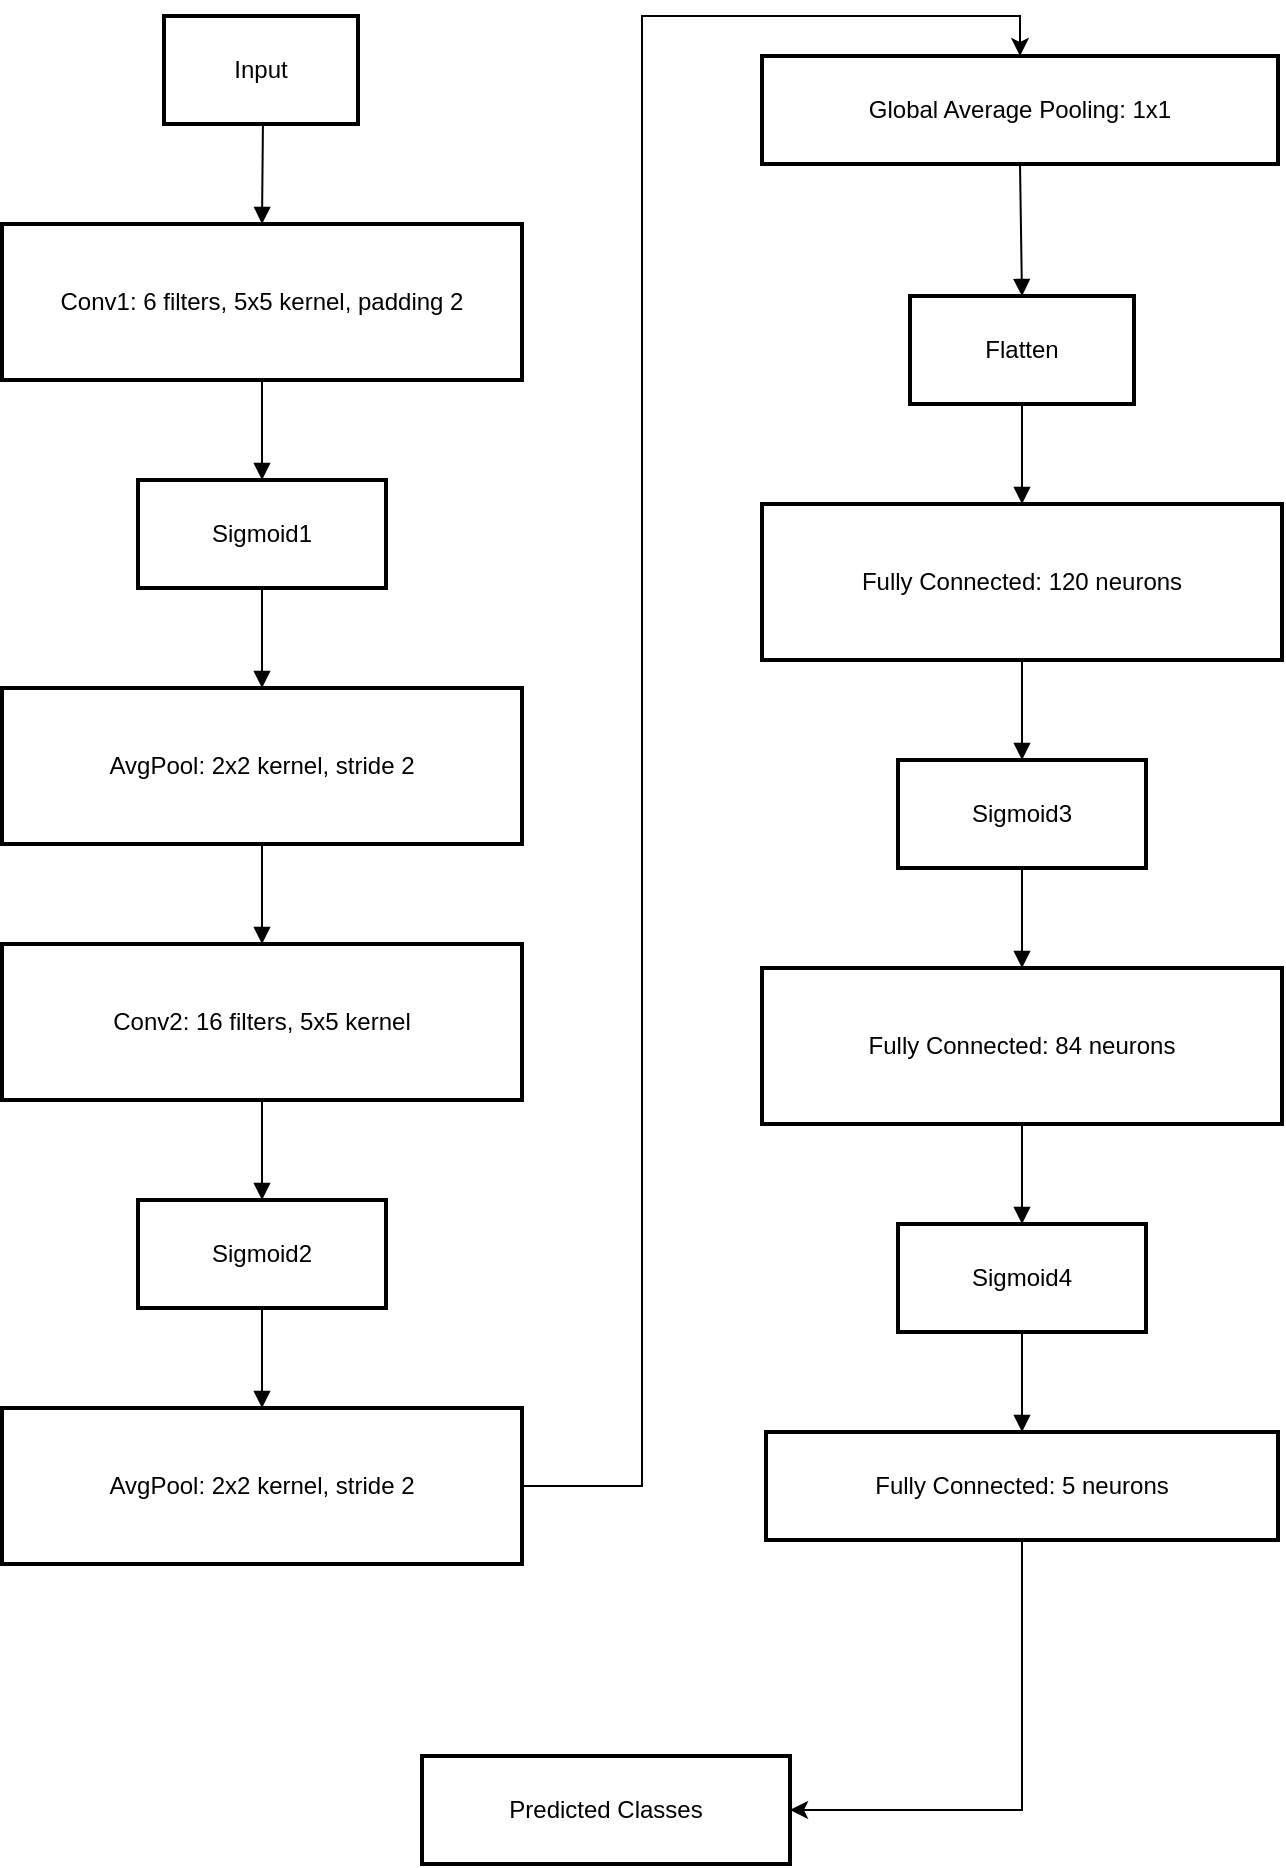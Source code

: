 <mxfile version="26.0.9">
  <diagram name="Page-1" id="weBIvmCIgCtlIU9d05gz">
    <mxGraphModel dx="1221" dy="725" grid="1" gridSize="10" guides="1" tooltips="1" connect="1" arrows="1" fold="1" page="1" pageScale="1" pageWidth="827" pageHeight="1169" math="0" shadow="0">
      <root>
        <mxCell id="0" />
        <mxCell id="1" parent="0" />
        <mxCell id="E1CJzqrkh8Us0yjcmMkV-1" value="Input" style="whiteSpace=wrap;strokeWidth=2;" vertex="1" parent="1">
          <mxGeometry x="101" y="20" width="97" height="54" as="geometry" />
        </mxCell>
        <mxCell id="E1CJzqrkh8Us0yjcmMkV-2" value="Conv1: 6 filters, 5x5 kernel, padding 2" style="whiteSpace=wrap;strokeWidth=2;" vertex="1" parent="1">
          <mxGeometry x="20" y="124" width="260" height="78" as="geometry" />
        </mxCell>
        <mxCell id="E1CJzqrkh8Us0yjcmMkV-3" value="Sigmoid1" style="whiteSpace=wrap;strokeWidth=2;" vertex="1" parent="1">
          <mxGeometry x="88" y="252" width="124" height="54" as="geometry" />
        </mxCell>
        <mxCell id="E1CJzqrkh8Us0yjcmMkV-4" value="AvgPool: 2x2 kernel, stride 2" style="whiteSpace=wrap;strokeWidth=2;" vertex="1" parent="1">
          <mxGeometry x="20" y="356" width="260" height="78" as="geometry" />
        </mxCell>
        <mxCell id="E1CJzqrkh8Us0yjcmMkV-5" value="Conv2: 16 filters, 5x5 kernel" style="whiteSpace=wrap;strokeWidth=2;" vertex="1" parent="1">
          <mxGeometry x="20" y="484" width="260" height="78" as="geometry" />
        </mxCell>
        <mxCell id="E1CJzqrkh8Us0yjcmMkV-6" value="Sigmoid2" style="whiteSpace=wrap;strokeWidth=2;" vertex="1" parent="1">
          <mxGeometry x="88" y="612" width="124" height="54" as="geometry" />
        </mxCell>
        <mxCell id="E1CJzqrkh8Us0yjcmMkV-31" style="edgeStyle=orthogonalEdgeStyle;rounded=0;orthogonalLoop=1;jettySize=auto;html=1;entryX=0.5;entryY=0;entryDx=0;entryDy=0;" edge="1" parent="1" source="E1CJzqrkh8Us0yjcmMkV-7" target="E1CJzqrkh8Us0yjcmMkV-8">
          <mxGeometry relative="1" as="geometry">
            <mxPoint x="320" y="10" as="targetPoint" />
          </mxGeometry>
        </mxCell>
        <mxCell id="E1CJzqrkh8Us0yjcmMkV-7" value="AvgPool: 2x2 kernel, stride 2" style="whiteSpace=wrap;strokeWidth=2;" vertex="1" parent="1">
          <mxGeometry x="20" y="716" width="260" height="78" as="geometry" />
        </mxCell>
        <mxCell id="E1CJzqrkh8Us0yjcmMkV-8" value="Global Average Pooling: 1x1" style="whiteSpace=wrap;strokeWidth=2;" vertex="1" parent="1">
          <mxGeometry x="400" y="40" width="258" height="54" as="geometry" />
        </mxCell>
        <mxCell id="E1CJzqrkh8Us0yjcmMkV-9" value="Flatten" style="whiteSpace=wrap;strokeWidth=2;" vertex="1" parent="1">
          <mxGeometry x="474" y="160" width="112" height="54" as="geometry" />
        </mxCell>
        <mxCell id="E1CJzqrkh8Us0yjcmMkV-10" value="Fully Connected: 120 neurons" style="whiteSpace=wrap;strokeWidth=2;" vertex="1" parent="1">
          <mxGeometry x="400" y="264" width="260" height="78" as="geometry" />
        </mxCell>
        <mxCell id="E1CJzqrkh8Us0yjcmMkV-11" value="Sigmoid3" style="whiteSpace=wrap;strokeWidth=2;" vertex="1" parent="1">
          <mxGeometry x="468" y="392" width="124" height="54" as="geometry" />
        </mxCell>
        <mxCell id="E1CJzqrkh8Us0yjcmMkV-12" value="Fully Connected: 84 neurons" style="whiteSpace=wrap;strokeWidth=2;" vertex="1" parent="1">
          <mxGeometry x="400" y="496" width="260" height="78" as="geometry" />
        </mxCell>
        <mxCell id="E1CJzqrkh8Us0yjcmMkV-13" value="Sigmoid4" style="whiteSpace=wrap;strokeWidth=2;" vertex="1" parent="1">
          <mxGeometry x="468" y="624" width="124" height="54" as="geometry" />
        </mxCell>
        <mxCell id="E1CJzqrkh8Us0yjcmMkV-30" style="edgeStyle=orthogonalEdgeStyle;rounded=0;orthogonalLoop=1;jettySize=auto;html=1;entryX=1;entryY=0.5;entryDx=0;entryDy=0;" edge="1" parent="1" source="E1CJzqrkh8Us0yjcmMkV-14" target="E1CJzqrkh8Us0yjcmMkV-15">
          <mxGeometry relative="1" as="geometry">
            <mxPoint x="464" y="917" as="targetPoint" />
          </mxGeometry>
        </mxCell>
        <mxCell id="E1CJzqrkh8Us0yjcmMkV-14" value="Fully Connected: 5 neurons" style="whiteSpace=wrap;strokeWidth=2;" vertex="1" parent="1">
          <mxGeometry x="402" y="728" width="256" height="54" as="geometry" />
        </mxCell>
        <mxCell id="E1CJzqrkh8Us0yjcmMkV-15" value="Predicted Classes" style="whiteSpace=wrap;strokeWidth=2;" vertex="1" parent="1">
          <mxGeometry x="230" y="890" width="184" height="54" as="geometry" />
        </mxCell>
        <mxCell id="E1CJzqrkh8Us0yjcmMkV-16" value="" style="curved=1;startArrow=none;endArrow=block;exitX=0.51;exitY=1;entryX=0.5;entryY=0;rounded=0;" edge="1" parent="1" source="E1CJzqrkh8Us0yjcmMkV-1" target="E1CJzqrkh8Us0yjcmMkV-2">
          <mxGeometry relative="1" as="geometry">
            <Array as="points" />
          </mxGeometry>
        </mxCell>
        <mxCell id="E1CJzqrkh8Us0yjcmMkV-17" value="" style="curved=1;startArrow=none;endArrow=block;exitX=0.5;exitY=1;entryX=0.5;entryY=0;rounded=0;" edge="1" parent="1" source="E1CJzqrkh8Us0yjcmMkV-2" target="E1CJzqrkh8Us0yjcmMkV-3">
          <mxGeometry relative="1" as="geometry">
            <Array as="points" />
          </mxGeometry>
        </mxCell>
        <mxCell id="E1CJzqrkh8Us0yjcmMkV-18" value="" style="curved=1;startArrow=none;endArrow=block;exitX=0.5;exitY=1;entryX=0.5;entryY=0;rounded=0;" edge="1" parent="1" source="E1CJzqrkh8Us0yjcmMkV-3" target="E1CJzqrkh8Us0yjcmMkV-4">
          <mxGeometry relative="1" as="geometry">
            <Array as="points" />
          </mxGeometry>
        </mxCell>
        <mxCell id="E1CJzqrkh8Us0yjcmMkV-19" value="" style="curved=1;startArrow=none;endArrow=block;exitX=0.5;exitY=1;entryX=0.5;entryY=0;rounded=0;" edge="1" parent="1" source="E1CJzqrkh8Us0yjcmMkV-4" target="E1CJzqrkh8Us0yjcmMkV-5">
          <mxGeometry relative="1" as="geometry">
            <Array as="points" />
          </mxGeometry>
        </mxCell>
        <mxCell id="E1CJzqrkh8Us0yjcmMkV-20" value="" style="curved=1;startArrow=none;endArrow=block;exitX=0.5;exitY=1;entryX=0.5;entryY=0;rounded=0;" edge="1" parent="1" source="E1CJzqrkh8Us0yjcmMkV-5" target="E1CJzqrkh8Us0yjcmMkV-6">
          <mxGeometry relative="1" as="geometry">
            <Array as="points" />
          </mxGeometry>
        </mxCell>
        <mxCell id="E1CJzqrkh8Us0yjcmMkV-21" value="" style="curved=1;startArrow=none;endArrow=block;exitX=0.5;exitY=1;entryX=0.5;entryY=0;rounded=0;" edge="1" parent="1" source="E1CJzqrkh8Us0yjcmMkV-6" target="E1CJzqrkh8Us0yjcmMkV-7">
          <mxGeometry relative="1" as="geometry">
            <Array as="points" />
          </mxGeometry>
        </mxCell>
        <mxCell id="E1CJzqrkh8Us0yjcmMkV-23" value="" style="curved=1;startArrow=none;endArrow=block;exitX=0.5;exitY=1;entryX=0.5;entryY=0;rounded=0;" edge="1" parent="1" source="E1CJzqrkh8Us0yjcmMkV-8" target="E1CJzqrkh8Us0yjcmMkV-9">
          <mxGeometry relative="1" as="geometry">
            <Array as="points" />
          </mxGeometry>
        </mxCell>
        <mxCell id="E1CJzqrkh8Us0yjcmMkV-24" value="" style="curved=1;startArrow=none;endArrow=block;exitX=0.5;exitY=1;entryX=0.5;entryY=0;rounded=0;" edge="1" parent="1" source="E1CJzqrkh8Us0yjcmMkV-9" target="E1CJzqrkh8Us0yjcmMkV-10">
          <mxGeometry relative="1" as="geometry">
            <Array as="points" />
          </mxGeometry>
        </mxCell>
        <mxCell id="E1CJzqrkh8Us0yjcmMkV-25" value="" style="curved=1;startArrow=none;endArrow=block;exitX=0.5;exitY=1;entryX=0.5;entryY=0;rounded=0;" edge="1" parent="1" source="E1CJzqrkh8Us0yjcmMkV-10" target="E1CJzqrkh8Us0yjcmMkV-11">
          <mxGeometry relative="1" as="geometry">
            <Array as="points" />
          </mxGeometry>
        </mxCell>
        <mxCell id="E1CJzqrkh8Us0yjcmMkV-26" value="" style="curved=1;startArrow=none;endArrow=block;exitX=0.5;exitY=1;entryX=0.5;entryY=0;rounded=0;" edge="1" parent="1" source="E1CJzqrkh8Us0yjcmMkV-11" target="E1CJzqrkh8Us0yjcmMkV-12">
          <mxGeometry relative="1" as="geometry">
            <Array as="points" />
          </mxGeometry>
        </mxCell>
        <mxCell id="E1CJzqrkh8Us0yjcmMkV-27" value="" style="curved=1;startArrow=none;endArrow=block;exitX=0.5;exitY=1;entryX=0.5;entryY=0;rounded=0;" edge="1" parent="1" source="E1CJzqrkh8Us0yjcmMkV-12" target="E1CJzqrkh8Us0yjcmMkV-13">
          <mxGeometry relative="1" as="geometry">
            <Array as="points" />
          </mxGeometry>
        </mxCell>
        <mxCell id="E1CJzqrkh8Us0yjcmMkV-28" value="" style="curved=1;startArrow=none;endArrow=block;exitX=0.5;exitY=1;entryX=0.5;entryY=0;rounded=0;" edge="1" parent="1" source="E1CJzqrkh8Us0yjcmMkV-13" target="E1CJzqrkh8Us0yjcmMkV-14">
          <mxGeometry relative="1" as="geometry">
            <Array as="points" />
          </mxGeometry>
        </mxCell>
      </root>
    </mxGraphModel>
  </diagram>
</mxfile>
